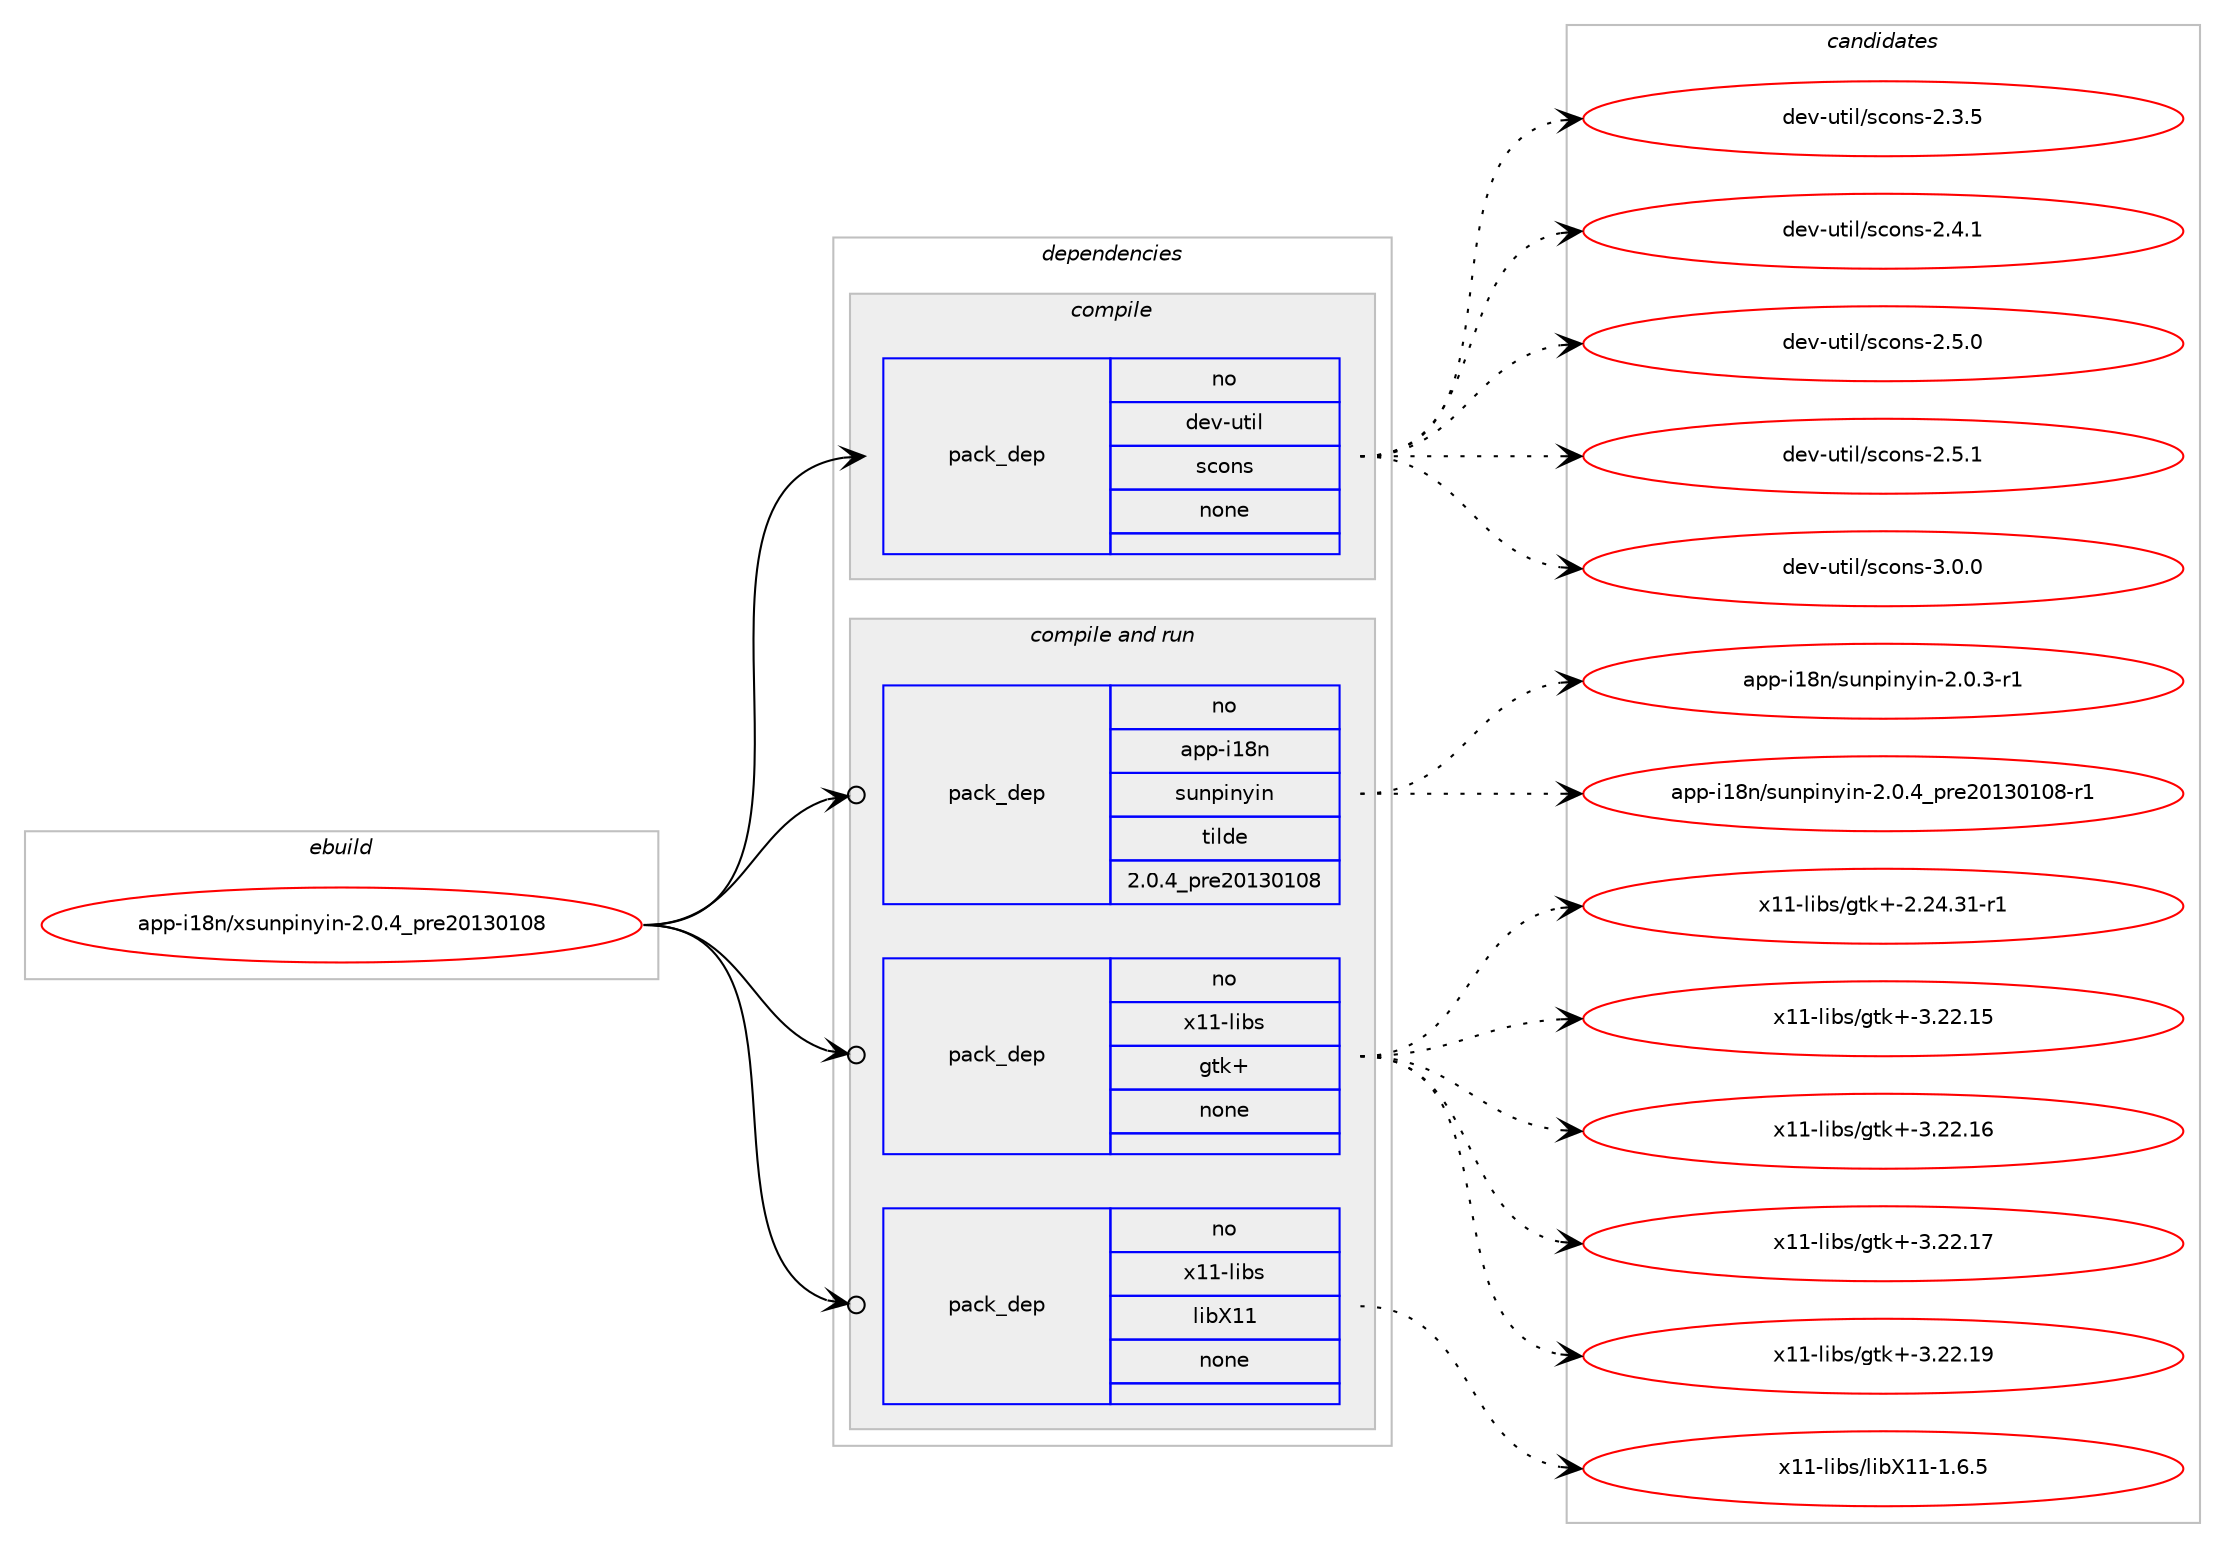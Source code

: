 digraph prolog {

# *************
# Graph options
# *************

newrank=true;
concentrate=true;
compound=true;
graph [rankdir=LR,fontname=Helvetica,fontsize=10,ranksep=1.5];#, ranksep=2.5, nodesep=0.2];
edge  [arrowhead=vee];
node  [fontname=Helvetica,fontsize=10];

# **********
# The ebuild
# **********

subgraph cluster_leftcol {
color=gray;
rank=same;
label=<<i>ebuild</i>>;
id [label="app-i18n/xsunpinyin-2.0.4_pre20130108", color=red, width=4, href="../app-i18n/xsunpinyin-2.0.4_pre20130108.svg"];
}

# ****************
# The dependencies
# ****************

subgraph cluster_midcol {
color=gray;
label=<<i>dependencies</i>>;
subgraph cluster_compile {
fillcolor="#eeeeee";
style=filled;
label=<<i>compile</i>>;
subgraph pack31349 {
dependency44131 [label=<<TABLE BORDER="0" CELLBORDER="1" CELLSPACING="0" CELLPADDING="4" WIDTH="220"><TR><TD ROWSPAN="6" CELLPADDING="30">pack_dep</TD></TR><TR><TD WIDTH="110">no</TD></TR><TR><TD>dev-util</TD></TR><TR><TD>scons</TD></TR><TR><TD>none</TD></TR><TR><TD></TD></TR></TABLE>>, shape=none, color=blue];
}
id:e -> dependency44131:w [weight=20,style="solid",arrowhead="vee"];
}
subgraph cluster_compileandrun {
fillcolor="#eeeeee";
style=filled;
label=<<i>compile and run</i>>;
subgraph pack31350 {
dependency44132 [label=<<TABLE BORDER="0" CELLBORDER="1" CELLSPACING="0" CELLPADDING="4" WIDTH="220"><TR><TD ROWSPAN="6" CELLPADDING="30">pack_dep</TD></TR><TR><TD WIDTH="110">no</TD></TR><TR><TD>app-i18n</TD></TR><TR><TD>sunpinyin</TD></TR><TR><TD>tilde</TD></TR><TR><TD>2.0.4_pre20130108</TD></TR></TABLE>>, shape=none, color=blue];
}
id:e -> dependency44132:w [weight=20,style="solid",arrowhead="odotvee"];
subgraph pack31351 {
dependency44133 [label=<<TABLE BORDER="0" CELLBORDER="1" CELLSPACING="0" CELLPADDING="4" WIDTH="220"><TR><TD ROWSPAN="6" CELLPADDING="30">pack_dep</TD></TR><TR><TD WIDTH="110">no</TD></TR><TR><TD>x11-libs</TD></TR><TR><TD>gtk+</TD></TR><TR><TD>none</TD></TR><TR><TD></TD></TR></TABLE>>, shape=none, color=blue];
}
id:e -> dependency44133:w [weight=20,style="solid",arrowhead="odotvee"];
subgraph pack31352 {
dependency44134 [label=<<TABLE BORDER="0" CELLBORDER="1" CELLSPACING="0" CELLPADDING="4" WIDTH="220"><TR><TD ROWSPAN="6" CELLPADDING="30">pack_dep</TD></TR><TR><TD WIDTH="110">no</TD></TR><TR><TD>x11-libs</TD></TR><TR><TD>libX11</TD></TR><TR><TD>none</TD></TR><TR><TD></TD></TR></TABLE>>, shape=none, color=blue];
}
id:e -> dependency44134:w [weight=20,style="solid",arrowhead="odotvee"];
}
subgraph cluster_run {
fillcolor="#eeeeee";
style=filled;
label=<<i>run</i>>;
}
}

# **************
# The candidates
# **************

subgraph cluster_choices {
rank=same;
color=gray;
label=<<i>candidates</i>>;

subgraph choice31349 {
color=black;
nodesep=1;
choice100101118451171161051084711599111110115455046514653 [label="dev-util/scons-2.3.5", color=red, width=4,href="../dev-util/scons-2.3.5.svg"];
choice100101118451171161051084711599111110115455046524649 [label="dev-util/scons-2.4.1", color=red, width=4,href="../dev-util/scons-2.4.1.svg"];
choice100101118451171161051084711599111110115455046534648 [label="dev-util/scons-2.5.0", color=red, width=4,href="../dev-util/scons-2.5.0.svg"];
choice100101118451171161051084711599111110115455046534649 [label="dev-util/scons-2.5.1", color=red, width=4,href="../dev-util/scons-2.5.1.svg"];
choice100101118451171161051084711599111110115455146484648 [label="dev-util/scons-3.0.0", color=red, width=4,href="../dev-util/scons-3.0.0.svg"];
dependency44131:e -> choice100101118451171161051084711599111110115455046514653:w [style=dotted,weight="100"];
dependency44131:e -> choice100101118451171161051084711599111110115455046524649:w [style=dotted,weight="100"];
dependency44131:e -> choice100101118451171161051084711599111110115455046534648:w [style=dotted,weight="100"];
dependency44131:e -> choice100101118451171161051084711599111110115455046534649:w [style=dotted,weight="100"];
dependency44131:e -> choice100101118451171161051084711599111110115455146484648:w [style=dotted,weight="100"];
}
subgraph choice31350 {
color=black;
nodesep=1;
choice97112112451054956110471151171101121051101211051104550464846514511449 [label="app-i18n/sunpinyin-2.0.3-r1", color=red, width=4,href="../app-i18n/sunpinyin-2.0.3-r1.svg"];
choice97112112451054956110471151171101121051101211051104550464846529511211410150484951484948564511449 [label="app-i18n/sunpinyin-2.0.4_pre20130108-r1", color=red, width=4,href="../app-i18n/sunpinyin-2.0.4_pre20130108-r1.svg"];
dependency44132:e -> choice97112112451054956110471151171101121051101211051104550464846514511449:w [style=dotted,weight="100"];
dependency44132:e -> choice97112112451054956110471151171101121051101211051104550464846529511211410150484951484948564511449:w [style=dotted,weight="100"];
}
subgraph choice31351 {
color=black;
nodesep=1;
choice12049494510810598115471031161074345504650524651494511449 [label="x11-libs/gtk+-2.24.31-r1", color=red, width=4,href="../x11-libs/gtk+-2.24.31-r1.svg"];
choice1204949451081059811547103116107434551465050464953 [label="x11-libs/gtk+-3.22.15", color=red, width=4,href="../x11-libs/gtk+-3.22.15.svg"];
choice1204949451081059811547103116107434551465050464954 [label="x11-libs/gtk+-3.22.16", color=red, width=4,href="../x11-libs/gtk+-3.22.16.svg"];
choice1204949451081059811547103116107434551465050464955 [label="x11-libs/gtk+-3.22.17", color=red, width=4,href="../x11-libs/gtk+-3.22.17.svg"];
choice1204949451081059811547103116107434551465050464957 [label="x11-libs/gtk+-3.22.19", color=red, width=4,href="../x11-libs/gtk+-3.22.19.svg"];
dependency44133:e -> choice12049494510810598115471031161074345504650524651494511449:w [style=dotted,weight="100"];
dependency44133:e -> choice1204949451081059811547103116107434551465050464953:w [style=dotted,weight="100"];
dependency44133:e -> choice1204949451081059811547103116107434551465050464954:w [style=dotted,weight="100"];
dependency44133:e -> choice1204949451081059811547103116107434551465050464955:w [style=dotted,weight="100"];
dependency44133:e -> choice1204949451081059811547103116107434551465050464957:w [style=dotted,weight="100"];
}
subgraph choice31352 {
color=black;
nodesep=1;
choice120494945108105981154710810598884949454946544653 [label="x11-libs/libX11-1.6.5", color=red, width=4,href="../x11-libs/libX11-1.6.5.svg"];
dependency44134:e -> choice120494945108105981154710810598884949454946544653:w [style=dotted,weight="100"];
}
}

}
